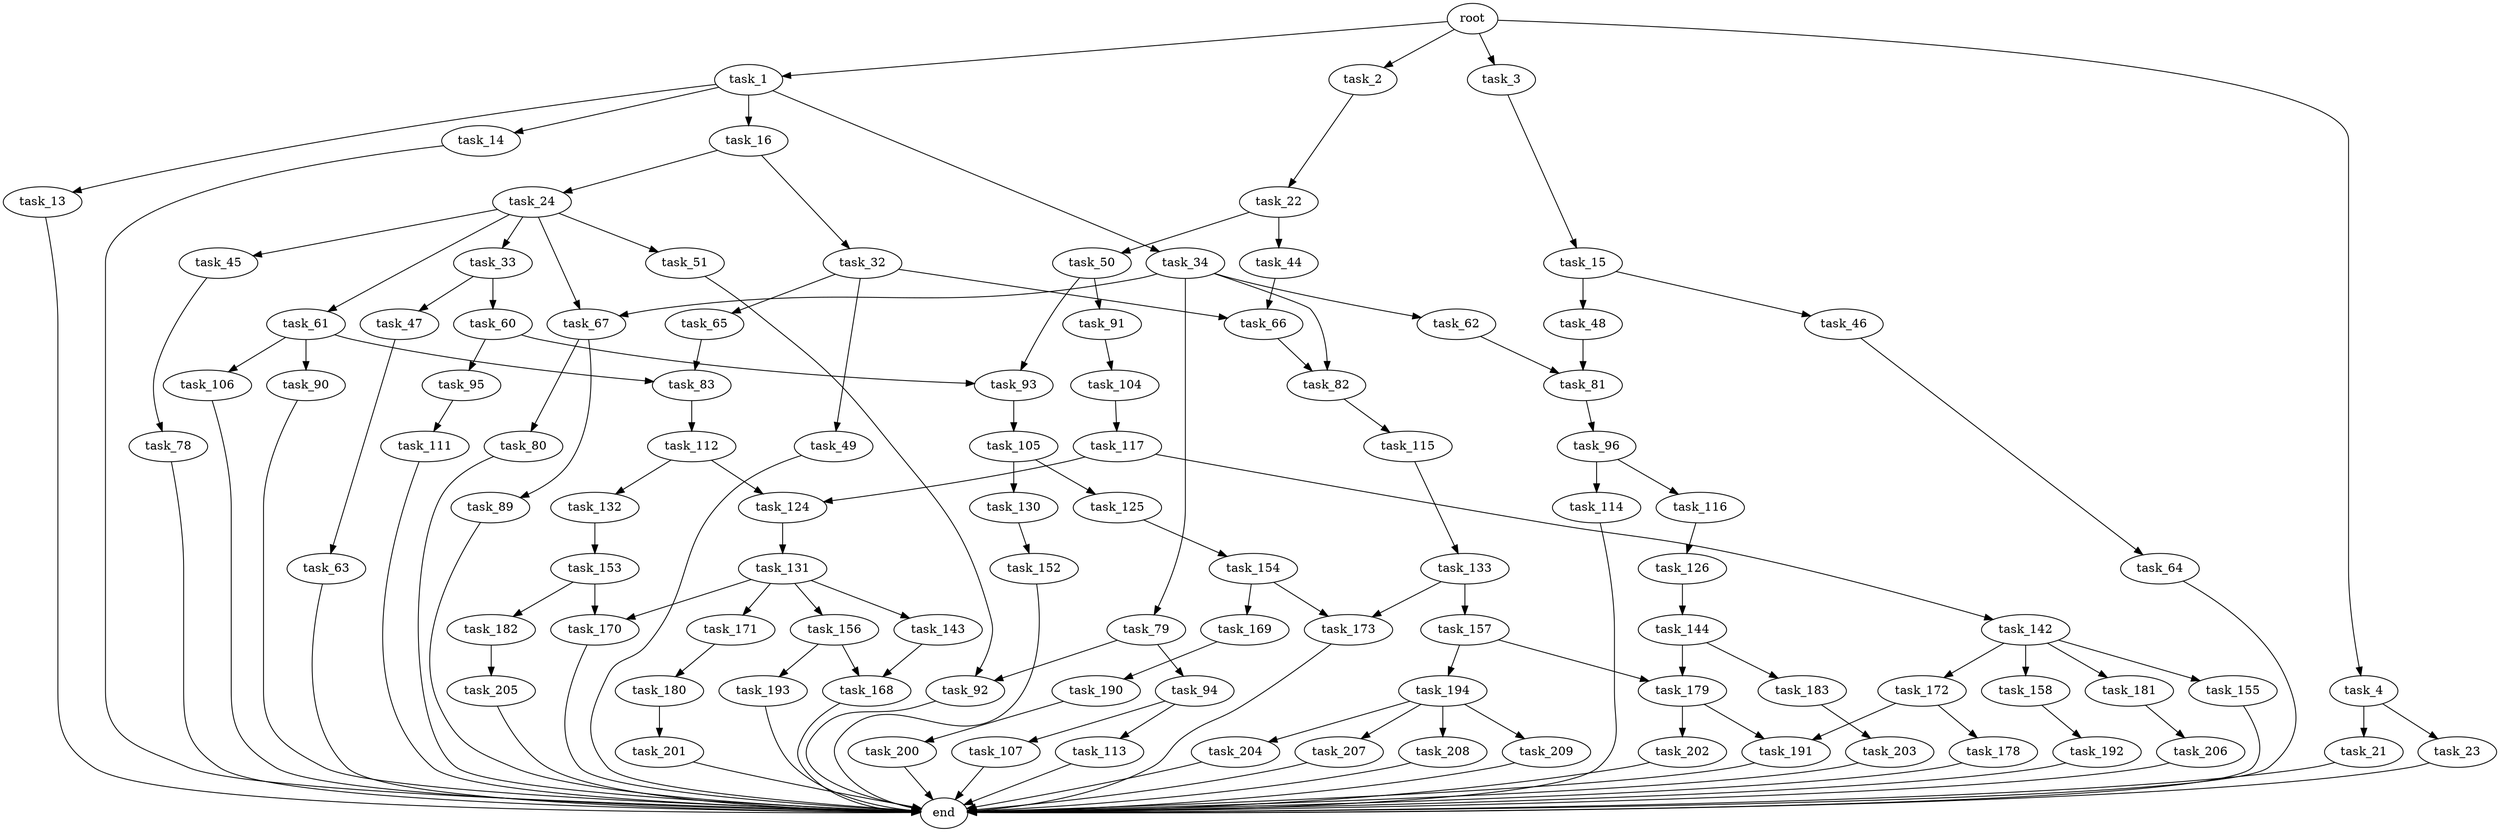 digraph G {
  root [size="0.000000"];
  task_1 [size="2245794182.000000"];
  task_2 [size="94914265764.000000"];
  task_3 [size="286672182122.000000"];
  task_4 [size="7750240724.000000"];
  task_13 [size="1073741824000.000000"];
  task_14 [size="8589934592.000000"];
  task_16 [size="782757789696.000000"];
  task_34 [size="8589934592.000000"];
  task_22 [size="273569537390.000000"];
  task_15 [size="53292838447.000000"];
  task_21 [size="17146069238.000000"];
  task_23 [size="1073741824000.000000"];
  end [size="0.000000"];
  task_46 [size="11263955138.000000"];
  task_48 [size="330327910557.000000"];
  task_24 [size="412266011907.000000"];
  task_32 [size="368293445632.000000"];
  task_44 [size="171779026254.000000"];
  task_50 [size="279549627552.000000"];
  task_33 [size="134217728000.000000"];
  task_45 [size="1609339486.000000"];
  task_51 [size="68719476736.000000"];
  task_61 [size="8589934592.000000"];
  task_67 [size="231928233984.000000"];
  task_49 [size="549755813888.000000"];
  task_65 [size="28624952232.000000"];
  task_66 [size="1073741824000.000000"];
  task_47 [size="782757789696.000000"];
  task_60 [size="234899482822.000000"];
  task_62 [size="72117131796.000000"];
  task_79 [size="85374076102.000000"];
  task_82 [size="6142750404.000000"];
  task_78 [size="368293445632.000000"];
  task_64 [size="501584371392.000000"];
  task_63 [size="45098973042.000000"];
  task_81 [size="28991029248.000000"];
  task_91 [size="32960098272.000000"];
  task_93 [size="8589934592.000000"];
  task_92 [size="157893590975.000000"];
  task_95 [size="389779424302.000000"];
  task_83 [size="4015497105.000000"];
  task_90 [size="39067913138.000000"];
  task_106 [size="30641875660.000000"];
  task_80 [size="8589934592.000000"];
  task_89 [size="8385603692.000000"];
  task_94 [size="866333584.000000"];
  task_96 [size="28991029248.000000"];
  task_115 [size="1073741824000.000000"];
  task_112 [size="9266079093.000000"];
  task_104 [size="464364013356.000000"];
  task_105 [size="28991029248.000000"];
  task_107 [size="782757789696.000000"];
  task_113 [size="2651002116.000000"];
  task_111 [size="231928233984.000000"];
  task_114 [size="35385216492.000000"];
  task_116 [size="231928233984.000000"];
  task_117 [size="4625808846.000000"];
  task_125 [size="134217728000.000000"];
  task_130 [size="11369630165.000000"];
  task_124 [size="231928233984.000000"];
  task_132 [size="32841245770.000000"];
  task_133 [size="549755813888.000000"];
  task_126 [size="231928233984.000000"];
  task_142 [size="204820951128.000000"];
  task_131 [size="40591571940.000000"];
  task_154 [size="158473450491.000000"];
  task_144 [size="68719476736.000000"];
  task_152 [size="11769299463.000000"];
  task_143 [size="68719476736.000000"];
  task_156 [size="2121516229.000000"];
  task_170 [size="982213434071.000000"];
  task_171 [size="68719476736.000000"];
  task_153 [size="28991029248.000000"];
  task_157 [size="26784228389.000000"];
  task_173 [size="8589934592.000000"];
  task_155 [size="21700176724.000000"];
  task_158 [size="15560050836.000000"];
  task_172 [size="305824373289.000000"];
  task_181 [size="231928233984.000000"];
  task_168 [size="8589934592.000000"];
  task_179 [size="1073741824000.000000"];
  task_183 [size="18351925479.000000"];
  task_182 [size="180180165718.000000"];
  task_169 [size="159162939157.000000"];
  task_193 [size="32784051132.000000"];
  task_194 [size="14684244240.000000"];
  task_192 [size="134217728000.000000"];
  task_190 [size="14422723054.000000"];
  task_180 [size="1116109483425.000000"];
  task_178 [size="35406897757.000000"];
  task_191 [size="37840714090.000000"];
  task_202 [size="29755543477.000000"];
  task_201 [size="185194353230.000000"];
  task_206 [size="13332127448.000000"];
  task_205 [size="76612896450.000000"];
  task_203 [size="641029661.000000"];
  task_200 [size="1337746325983.000000"];
  task_204 [size="6992863442.000000"];
  task_207 [size="1073741824000.000000"];
  task_208 [size="1073741824000.000000"];
  task_209 [size="1073741824000.000000"];

  root -> task_1 [size="1.000000"];
  root -> task_2 [size="1.000000"];
  root -> task_3 [size="1.000000"];
  root -> task_4 [size="1.000000"];
  task_1 -> task_13 [size="75497472.000000"];
  task_1 -> task_14 [size="75497472.000000"];
  task_1 -> task_16 [size="75497472.000000"];
  task_1 -> task_34 [size="75497472.000000"];
  task_2 -> task_22 [size="134217728.000000"];
  task_3 -> task_15 [size="301989888.000000"];
  task_4 -> task_21 [size="301989888.000000"];
  task_4 -> task_23 [size="301989888.000000"];
  task_13 -> end [size="1.000000"];
  task_14 -> end [size="1.000000"];
  task_16 -> task_24 [size="679477248.000000"];
  task_16 -> task_32 [size="679477248.000000"];
  task_34 -> task_62 [size="33554432.000000"];
  task_34 -> task_67 [size="33554432.000000"];
  task_34 -> task_79 [size="33554432.000000"];
  task_34 -> task_82 [size="33554432.000000"];
  task_22 -> task_44 [size="838860800.000000"];
  task_22 -> task_50 [size="838860800.000000"];
  task_15 -> task_46 [size="838860800.000000"];
  task_15 -> task_48 [size="838860800.000000"];
  task_21 -> end [size="1.000000"];
  task_23 -> end [size="1.000000"];
  task_46 -> task_64 [size="411041792.000000"];
  task_48 -> task_81 [size="209715200.000000"];
  task_24 -> task_33 [size="411041792.000000"];
  task_24 -> task_45 [size="411041792.000000"];
  task_24 -> task_51 [size="411041792.000000"];
  task_24 -> task_61 [size="411041792.000000"];
  task_24 -> task_67 [size="411041792.000000"];
  task_32 -> task_49 [size="411041792.000000"];
  task_32 -> task_65 [size="411041792.000000"];
  task_32 -> task_66 [size="411041792.000000"];
  task_44 -> task_66 [size="209715200.000000"];
  task_50 -> task_91 [size="536870912.000000"];
  task_50 -> task_93 [size="536870912.000000"];
  task_33 -> task_47 [size="209715200.000000"];
  task_33 -> task_60 [size="209715200.000000"];
  task_45 -> task_78 [size="33554432.000000"];
  task_51 -> task_92 [size="134217728.000000"];
  task_61 -> task_83 [size="33554432.000000"];
  task_61 -> task_90 [size="33554432.000000"];
  task_61 -> task_106 [size="33554432.000000"];
  task_67 -> task_80 [size="301989888.000000"];
  task_67 -> task_89 [size="301989888.000000"];
  task_49 -> end [size="1.000000"];
  task_65 -> task_83 [size="679477248.000000"];
  task_66 -> task_82 [size="838860800.000000"];
  task_47 -> task_63 [size="679477248.000000"];
  task_60 -> task_93 [size="209715200.000000"];
  task_60 -> task_95 [size="209715200.000000"];
  task_62 -> task_81 [size="134217728.000000"];
  task_79 -> task_92 [size="411041792.000000"];
  task_79 -> task_94 [size="411041792.000000"];
  task_82 -> task_115 [size="301989888.000000"];
  task_78 -> end [size="1.000000"];
  task_64 -> end [size="1.000000"];
  task_63 -> end [size="1.000000"];
  task_81 -> task_96 [size="75497472.000000"];
  task_91 -> task_104 [size="134217728.000000"];
  task_93 -> task_105 [size="33554432.000000"];
  task_92 -> end [size="1.000000"];
  task_95 -> task_111 [size="679477248.000000"];
  task_83 -> task_112 [size="75497472.000000"];
  task_90 -> end [size="1.000000"];
  task_106 -> end [size="1.000000"];
  task_80 -> end [size="1.000000"];
  task_89 -> end [size="1.000000"];
  task_94 -> task_107 [size="75497472.000000"];
  task_94 -> task_113 [size="75497472.000000"];
  task_96 -> task_114 [size="75497472.000000"];
  task_96 -> task_116 [size="75497472.000000"];
  task_115 -> task_133 [size="838860800.000000"];
  task_112 -> task_124 [size="411041792.000000"];
  task_112 -> task_132 [size="411041792.000000"];
  task_104 -> task_117 [size="679477248.000000"];
  task_105 -> task_125 [size="75497472.000000"];
  task_105 -> task_130 [size="75497472.000000"];
  task_107 -> end [size="1.000000"];
  task_113 -> end [size="1.000000"];
  task_111 -> end [size="1.000000"];
  task_114 -> end [size="1.000000"];
  task_116 -> task_126 [size="301989888.000000"];
  task_117 -> task_124 [size="411041792.000000"];
  task_117 -> task_142 [size="411041792.000000"];
  task_125 -> task_154 [size="209715200.000000"];
  task_130 -> task_152 [size="209715200.000000"];
  task_124 -> task_131 [size="301989888.000000"];
  task_132 -> task_153 [size="536870912.000000"];
  task_133 -> task_157 [size="536870912.000000"];
  task_133 -> task_173 [size="536870912.000000"];
  task_126 -> task_144 [size="301989888.000000"];
  task_142 -> task_155 [size="134217728.000000"];
  task_142 -> task_158 [size="134217728.000000"];
  task_142 -> task_172 [size="134217728.000000"];
  task_142 -> task_181 [size="134217728.000000"];
  task_131 -> task_143 [size="134217728.000000"];
  task_131 -> task_156 [size="134217728.000000"];
  task_131 -> task_170 [size="134217728.000000"];
  task_131 -> task_171 [size="134217728.000000"];
  task_154 -> task_169 [size="301989888.000000"];
  task_154 -> task_173 [size="301989888.000000"];
  task_144 -> task_179 [size="134217728.000000"];
  task_144 -> task_183 [size="134217728.000000"];
  task_152 -> end [size="1.000000"];
  task_143 -> task_168 [size="134217728.000000"];
  task_156 -> task_168 [size="33554432.000000"];
  task_156 -> task_193 [size="33554432.000000"];
  task_170 -> end [size="1.000000"];
  task_171 -> task_180 [size="134217728.000000"];
  task_153 -> task_170 [size="75497472.000000"];
  task_153 -> task_182 [size="75497472.000000"];
  task_157 -> task_179 [size="679477248.000000"];
  task_157 -> task_194 [size="679477248.000000"];
  task_173 -> end [size="1.000000"];
  task_155 -> end [size="1.000000"];
  task_158 -> task_192 [size="411041792.000000"];
  task_172 -> task_178 [size="209715200.000000"];
  task_172 -> task_191 [size="209715200.000000"];
  task_181 -> task_206 [size="301989888.000000"];
  task_168 -> end [size="1.000000"];
  task_179 -> task_191 [size="838860800.000000"];
  task_179 -> task_202 [size="838860800.000000"];
  task_183 -> task_203 [size="411041792.000000"];
  task_182 -> task_205 [size="838860800.000000"];
  task_169 -> task_190 [size="209715200.000000"];
  task_193 -> end [size="1.000000"];
  task_194 -> task_204 [size="411041792.000000"];
  task_194 -> task_207 [size="411041792.000000"];
  task_194 -> task_208 [size="411041792.000000"];
  task_194 -> task_209 [size="411041792.000000"];
  task_192 -> end [size="1.000000"];
  task_190 -> task_200 [size="411041792.000000"];
  task_180 -> task_201 [size="679477248.000000"];
  task_178 -> end [size="1.000000"];
  task_191 -> end [size="1.000000"];
  task_202 -> end [size="1.000000"];
  task_201 -> end [size="1.000000"];
  task_206 -> end [size="1.000000"];
  task_205 -> end [size="1.000000"];
  task_203 -> end [size="1.000000"];
  task_200 -> end [size="1.000000"];
  task_204 -> end [size="1.000000"];
  task_207 -> end [size="1.000000"];
  task_208 -> end [size="1.000000"];
  task_209 -> end [size="1.000000"];
}
